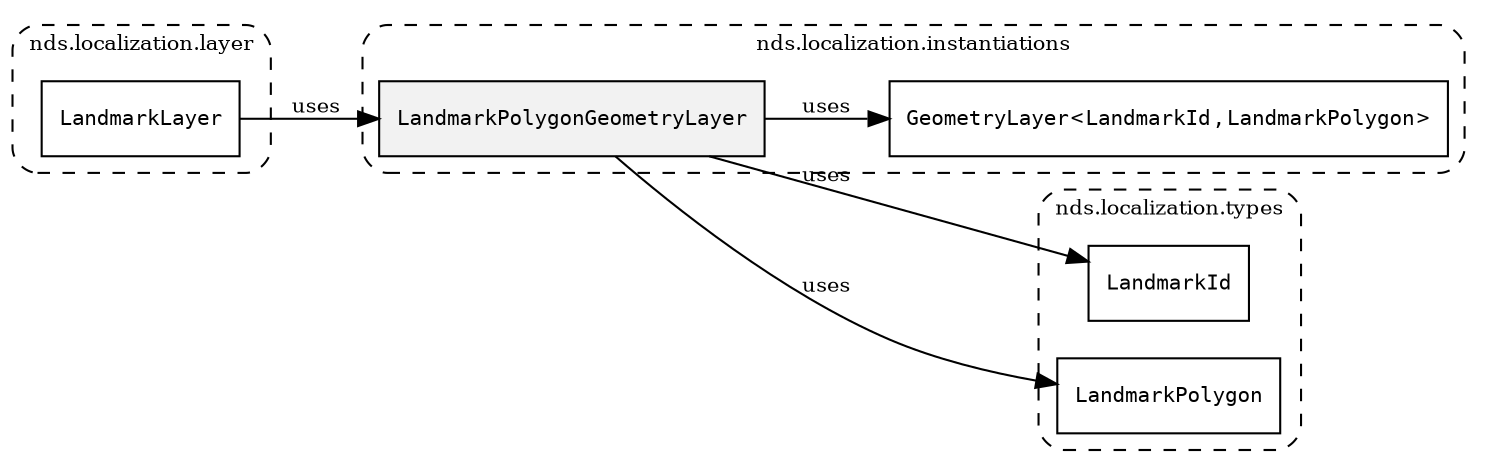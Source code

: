 /**
 * This dot file creates symbol collaboration diagram for LandmarkPolygonGeometryLayer.
 */
digraph ZSERIO
{
    node [shape=box, fontsize=10];
    rankdir="LR";
    fontsize=10;
    tooltip="LandmarkPolygonGeometryLayer collaboration diagram";

    subgraph "cluster_nds.localization.instantiations"
    {
        style="dashed, rounded";
        label="nds.localization.instantiations";
        tooltip="Package nds.localization.instantiations";
        href="../../../content/packages/nds.localization.instantiations.html#Package-nds-localization-instantiations";
        target="_parent";

        "LandmarkPolygonGeometryLayer" [style="filled", fillcolor="#0000000D", target="_parent", label=<<font face="monospace"><table align="center" border="0" cellspacing="0" cellpadding="0"><tr><td href="../../../content/packages/nds.localization.instantiations.html#InstantiateType-LandmarkPolygonGeometryLayer" title="InstantiateType defined in nds.localization.instantiations">LandmarkPolygonGeometryLayer</td></tr></table></font>>];
        "GeometryLayer&lt;LandmarkId,LandmarkPolygon&gt;" [target="_parent", label=<<font face="monospace"><table align="center" border="0" cellspacing="0" cellpadding="0"><tr><td href="../../../content/packages/nds.core.geometry.html#Structure-GeometryLayer" title="Structure defined in nds.core.geometry">GeometryLayer</td><td>&lt;</td><td><table align="center" border="0" cellspacing="0" cellpadding="0"><tr><td href="../../../content/packages/nds.localization.types.html#Subtype-LandmarkId" title="Subtype defined in nds.localization.types">LandmarkId</td></tr></table></td><td>,</td><td><table align="center" border="0" cellspacing="0" cellpadding="0"><tr><td href="../../../content/packages/nds.localization.types.html#Structure-LandmarkPolygon" title="Structure defined in nds.localization.types">LandmarkPolygon</td></tr></table></td><td>&gt;</td></tr></table></font>>];
    }

    subgraph "cluster_nds.localization.types"
    {
        style="dashed, rounded";
        label="nds.localization.types";
        tooltip="Package nds.localization.types";
        href="../../../content/packages/nds.localization.types.html#Package-nds-localization-types";
        target="_parent";

        "LandmarkId" [target="_parent", label=<<font face="monospace"><table align="center" border="0" cellspacing="0" cellpadding="0"><tr><td href="../../../content/packages/nds.localization.types.html#Subtype-LandmarkId" title="Subtype defined in nds.localization.types">LandmarkId</td></tr></table></font>>];
        "LandmarkPolygon" [target="_parent", label=<<font face="monospace"><table align="center" border="0" cellspacing="0" cellpadding="0"><tr><td href="../../../content/packages/nds.localization.types.html#Structure-LandmarkPolygon" title="Structure defined in nds.localization.types">LandmarkPolygon</td></tr></table></font>>];
    }

    subgraph "cluster_nds.localization.layer"
    {
        style="dashed, rounded";
        label="nds.localization.layer";
        tooltip="Package nds.localization.layer";
        href="../../../content/packages/nds.localization.layer.html#Package-nds-localization-layer";
        target="_parent";

        "LandmarkLayer" [target="_parent", label=<<font face="monospace"><table align="center" border="0" cellspacing="0" cellpadding="0"><tr><td href="../../../content/packages/nds.localization.layer.html#Structure-LandmarkLayer" title="Structure defined in nds.localization.layer">LandmarkLayer</td></tr></table></font>>];
    }

    "LandmarkPolygonGeometryLayer" -> "GeometryLayer&lt;LandmarkId,LandmarkPolygon&gt;" [label="uses", fontsize=10];
    "LandmarkPolygonGeometryLayer" -> "LandmarkId" [label="uses", fontsize=10];
    "LandmarkPolygonGeometryLayer" -> "LandmarkPolygon" [label="uses", fontsize=10];
    "LandmarkLayer" -> "LandmarkPolygonGeometryLayer" [label="uses", fontsize=10];
}
